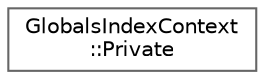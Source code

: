 digraph "Graphical Class Hierarchy"
{
 // INTERACTIVE_SVG=YES
 // LATEX_PDF_SIZE
  bgcolor="transparent";
  edge [fontname=Helvetica,fontsize=10,labelfontname=Helvetica,labelfontsize=10];
  node [fontname=Helvetica,fontsize=10,shape=box,height=0.2,width=0.4];
  rankdir="LR";
  Node0 [id="Node000000",label="GlobalsIndexContext\l::Private",height=0.2,width=0.4,color="grey40", fillcolor="white", style="filled",URL="$d9/da5/class_globals_index_context_1_1_private.html",tooltip=" "];
}
